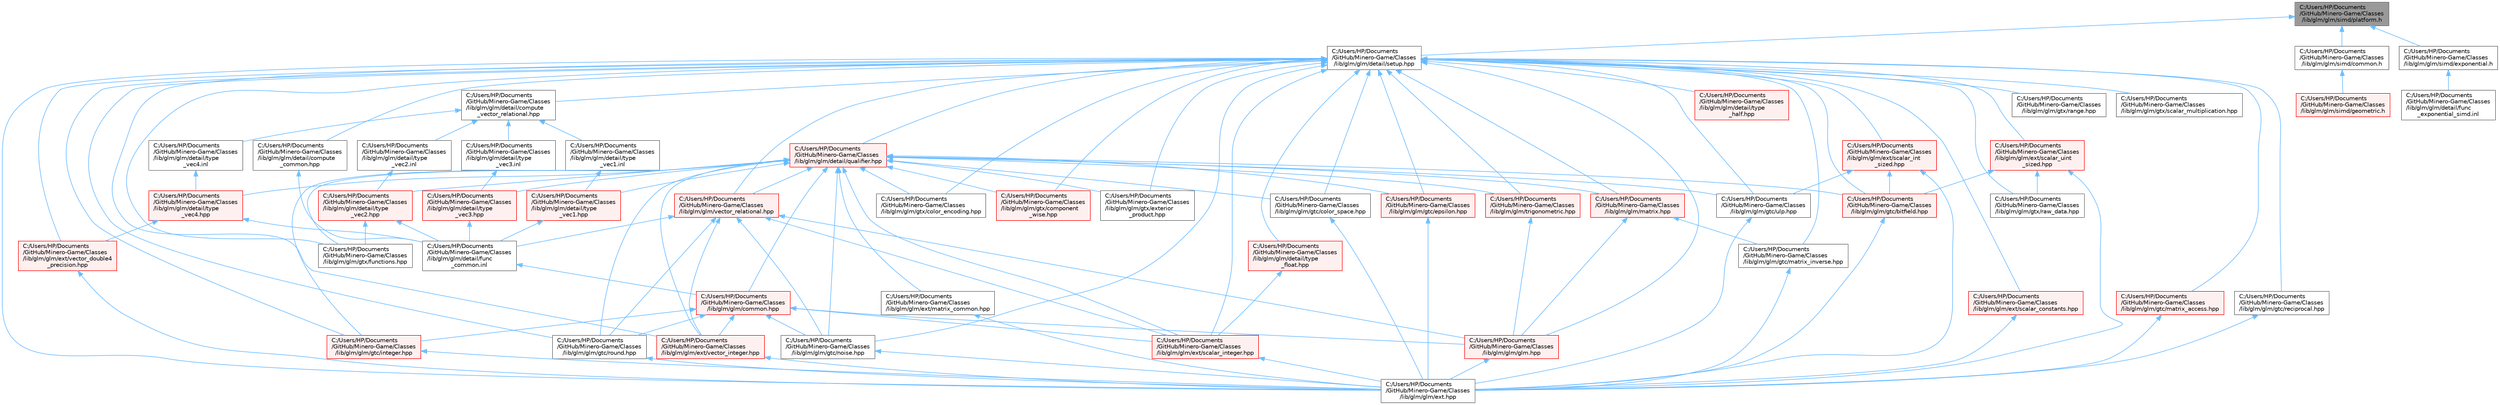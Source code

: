 digraph "C:/Users/HP/Documents/GitHub/Minero-Game/Classes/lib/glm/glm/simd/platform.h"
{
 // LATEX_PDF_SIZE
  bgcolor="transparent";
  edge [fontname=Helvetica,fontsize=10,labelfontname=Helvetica,labelfontsize=10];
  node [fontname=Helvetica,fontsize=10,shape=box,height=0.2,width=0.4];
  Node1 [id="Node000001",label="C:/Users/HP/Documents\l/GitHub/Minero-Game/Classes\l/lib/glm/glm/simd/platform.h",height=0.2,width=0.4,color="gray40", fillcolor="grey60", style="filled", fontcolor="black",tooltip=" "];
  Node1 -> Node2 [id="edge229_Node000001_Node000002",dir="back",color="steelblue1",style="solid",tooltip=" "];
  Node2 [id="Node000002",label="C:/Users/HP/Documents\l/GitHub/Minero-Game/Classes\l/lib/glm/glm/detail/setup.hpp",height=0.2,width=0.4,color="grey40", fillcolor="white", style="filled",URL="$_classes_2lib_2glm_2glm_2detail_2setup_8hpp.html",tooltip=" "];
  Node2 -> Node3 [id="edge230_Node000002_Node000003",dir="back",color="steelblue1",style="solid",tooltip=" "];
  Node3 [id="Node000003",label="C:/Users/HP/Documents\l/GitHub/Minero-Game/Classes\l/lib/glm/glm/detail/compute\l_common.hpp",height=0.2,width=0.4,color="grey40", fillcolor="white", style="filled",URL="$_classes_2lib_2glm_2glm_2detail_2compute__common_8hpp.html",tooltip=" "];
  Node3 -> Node4 [id="edge231_Node000003_Node000004",dir="back",color="steelblue1",style="solid",tooltip=" "];
  Node4 [id="Node000004",label="C:/Users/HP/Documents\l/GitHub/Minero-Game/Classes\l/lib/glm/glm/detail/func\l_common.inl",height=0.2,width=0.4,color="grey40", fillcolor="white", style="filled",URL="$_classes_2lib_2glm_2glm_2detail_2func__common_8inl.html",tooltip=" "];
  Node4 -> Node5 [id="edge232_Node000004_Node000005",dir="back",color="steelblue1",style="solid",tooltip=" "];
  Node5 [id="Node000005",label="C:/Users/HP/Documents\l/GitHub/Minero-Game/Classes\l/lib/glm/glm/common.hpp",height=0.2,width=0.4,color="red", fillcolor="#FFF0F0", style="filled",URL="$_classes_2lib_2glm_2glm_2common_8hpp.html",tooltip=" "];
  Node5 -> Node151 [id="edge233_Node000005_Node000151",dir="back",color="steelblue1",style="solid",tooltip=" "];
  Node151 [id="Node000151",label="C:/Users/HP/Documents\l/GitHub/Minero-Game/Classes\l/lib/glm/glm/ext/scalar_integer.hpp",height=0.2,width=0.4,color="red", fillcolor="#FFF0F0", style="filled",URL="$_classes_2lib_2glm_2glm_2ext_2scalar__integer_8hpp.html",tooltip=" "];
  Node151 -> Node8 [id="edge234_Node000151_Node000008",dir="back",color="steelblue1",style="solid",tooltip=" "];
  Node8 [id="Node000008",label="C:/Users/HP/Documents\l/GitHub/Minero-Game/Classes\l/lib/glm/glm/ext.hpp",height=0.2,width=0.4,color="grey40", fillcolor="white", style="filled",URL="$_classes_2lib_2glm_2glm_2ext_8hpp.html",tooltip=" "];
  Node5 -> Node153 [id="edge235_Node000005_Node000153",dir="back",color="steelblue1",style="solid",tooltip=" "];
  Node153 [id="Node000153",label="C:/Users/HP/Documents\l/GitHub/Minero-Game/Classes\l/lib/glm/glm/ext/vector_integer.hpp",height=0.2,width=0.4,color="red", fillcolor="#FFF0F0", style="filled",URL="$_classes_2lib_2glm_2glm_2ext_2vector__integer_8hpp.html",tooltip=" "];
  Node153 -> Node8 [id="edge236_Node000153_Node000008",dir="back",color="steelblue1",style="solid",tooltip=" "];
  Node5 -> Node21 [id="edge237_Node000005_Node000021",dir="back",color="steelblue1",style="solid",tooltip=" "];
  Node21 [id="Node000021",label="C:/Users/HP/Documents\l/GitHub/Minero-Game/Classes\l/lib/glm/glm/glm.hpp",height=0.2,width=0.4,color="red", fillcolor="#FFF0F0", style="filled",URL="$_classes_2lib_2glm_2glm_2glm_8hpp.html",tooltip=" "];
  Node21 -> Node8 [id="edge238_Node000021_Node000008",dir="back",color="steelblue1",style="solid",tooltip=" "];
  Node5 -> Node171 [id="edge239_Node000005_Node000171",dir="back",color="steelblue1",style="solid",tooltip=" "];
  Node171 [id="Node000171",label="C:/Users/HP/Documents\l/GitHub/Minero-Game/Classes\l/lib/glm/glm/gtc/integer.hpp",height=0.2,width=0.4,color="red", fillcolor="#FFF0F0", style="filled",URL="$_classes_2lib_2glm_2glm_2gtc_2integer_8hpp.html",tooltip=" "];
  Node171 -> Node8 [id="edge240_Node000171_Node000008",dir="back",color="steelblue1",style="solid",tooltip=" "];
  Node5 -> Node7 [id="edge241_Node000005_Node000007",dir="back",color="steelblue1",style="solid",tooltip=" "];
  Node7 [id="Node000007",label="C:/Users/HP/Documents\l/GitHub/Minero-Game/Classes\l/lib/glm/glm/gtc/noise.hpp",height=0.2,width=0.4,color="grey40", fillcolor="white", style="filled",URL="$_classes_2lib_2glm_2glm_2gtc_2noise_8hpp.html",tooltip=" "];
  Node7 -> Node8 [id="edge242_Node000007_Node000008",dir="back",color="steelblue1",style="solid",tooltip=" "];
  Node5 -> Node155 [id="edge243_Node000005_Node000155",dir="back",color="steelblue1",style="solid",tooltip=" "];
  Node155 [id="Node000155",label="C:/Users/HP/Documents\l/GitHub/Minero-Game/Classes\l/lib/glm/glm/gtc/round.hpp",height=0.2,width=0.4,color="grey40", fillcolor="white", style="filled",URL="$_classes_2lib_2glm_2glm_2gtc_2round_8hpp.html",tooltip=" "];
  Node155 -> Node8 [id="edge244_Node000155_Node000008",dir="back",color="steelblue1",style="solid",tooltip=" "];
  Node2 -> Node174 [id="edge245_Node000002_Node000174",dir="back",color="steelblue1",style="solid",tooltip=" "];
  Node174 [id="Node000174",label="C:/Users/HP/Documents\l/GitHub/Minero-Game/Classes\l/lib/glm/glm/detail/compute\l_vector_relational.hpp",height=0.2,width=0.4,color="grey40", fillcolor="white", style="filled",URL="$_classes_2lib_2glm_2glm_2detail_2compute__vector__relational_8hpp.html",tooltip=" "];
  Node174 -> Node175 [id="edge246_Node000174_Node000175",dir="back",color="steelblue1",style="solid",tooltip=" "];
  Node175 [id="Node000175",label="C:/Users/HP/Documents\l/GitHub/Minero-Game/Classes\l/lib/glm/glm/detail/type\l_vec1.inl",height=0.2,width=0.4,color="grey40", fillcolor="white", style="filled",URL="$_classes_2lib_2glm_2glm_2detail_2type__vec1_8inl.html",tooltip=" "];
  Node175 -> Node176 [id="edge247_Node000175_Node000176",dir="back",color="steelblue1",style="solid",tooltip=" "];
  Node176 [id="Node000176",label="C:/Users/HP/Documents\l/GitHub/Minero-Game/Classes\l/lib/glm/glm/detail/type\l_vec1.hpp",height=0.2,width=0.4,color="red", fillcolor="#FFF0F0", style="filled",URL="$_classes_2lib_2glm_2glm_2detail_2type__vec1_8hpp.html",tooltip=" "];
  Node176 -> Node4 [id="edge248_Node000176_Node000004",dir="back",color="steelblue1",style="solid",tooltip=" "];
  Node174 -> Node192 [id="edge249_Node000174_Node000192",dir="back",color="steelblue1",style="solid",tooltip=" "];
  Node192 [id="Node000192",label="C:/Users/HP/Documents\l/GitHub/Minero-Game/Classes\l/lib/glm/glm/detail/type\l_vec2.inl",height=0.2,width=0.4,color="grey40", fillcolor="white", style="filled",URL="$_classes_2lib_2glm_2glm_2detail_2type__vec2_8inl.html",tooltip=" "];
  Node192 -> Node193 [id="edge250_Node000192_Node000193",dir="back",color="steelblue1",style="solid",tooltip=" "];
  Node193 [id="Node000193",label="C:/Users/HP/Documents\l/GitHub/Minero-Game/Classes\l/lib/glm/glm/detail/type\l_vec2.hpp",height=0.2,width=0.4,color="red", fillcolor="#FFF0F0", style="filled",URL="$_classes_2lib_2glm_2glm_2detail_2type__vec2_8hpp.html",tooltip=" "];
  Node193 -> Node4 [id="edge251_Node000193_Node000004",dir="back",color="steelblue1",style="solid",tooltip=" "];
  Node193 -> Node180 [id="edge252_Node000193_Node000180",dir="back",color="steelblue1",style="solid",tooltip=" "];
  Node180 [id="Node000180",label="C:/Users/HP/Documents\l/GitHub/Minero-Game/Classes\l/lib/glm/glm/gtx/functions.hpp",height=0.2,width=0.4,color="grey40", fillcolor="white", style="filled",URL="$_classes_2lib_2glm_2glm_2gtx_2functions_8hpp.html",tooltip=" "];
  Node174 -> Node239 [id="edge253_Node000174_Node000239",dir="back",color="steelblue1",style="solid",tooltip=" "];
  Node239 [id="Node000239",label="C:/Users/HP/Documents\l/GitHub/Minero-Game/Classes\l/lib/glm/glm/detail/type\l_vec3.inl",height=0.2,width=0.4,color="grey40", fillcolor="white", style="filled",URL="$_classes_2lib_2glm_2glm_2detail_2type__vec3_8inl.html",tooltip=" "];
  Node239 -> Node240 [id="edge254_Node000239_Node000240",dir="back",color="steelblue1",style="solid",tooltip=" "];
  Node240 [id="Node000240",label="C:/Users/HP/Documents\l/GitHub/Minero-Game/Classes\l/lib/glm/glm/detail/type\l_vec3.hpp",height=0.2,width=0.4,color="red", fillcolor="#FFF0F0", style="filled",URL="$_classes_2lib_2glm_2glm_2detail_2type__vec3_8hpp.html",tooltip=" "];
  Node240 -> Node4 [id="edge255_Node000240_Node000004",dir="back",color="steelblue1",style="solid",tooltip=" "];
  Node174 -> Node273 [id="edge256_Node000174_Node000273",dir="back",color="steelblue1",style="solid",tooltip=" "];
  Node273 [id="Node000273",label="C:/Users/HP/Documents\l/GitHub/Minero-Game/Classes\l/lib/glm/glm/detail/type\l_vec4.inl",height=0.2,width=0.4,color="grey40", fillcolor="white", style="filled",URL="$_classes_2lib_2glm_2glm_2detail_2type__vec4_8inl.html",tooltip=" "];
  Node273 -> Node274 [id="edge257_Node000273_Node000274",dir="back",color="steelblue1",style="solid",tooltip=" "];
  Node274 [id="Node000274",label="C:/Users/HP/Documents\l/GitHub/Minero-Game/Classes\l/lib/glm/glm/detail/type\l_vec4.hpp",height=0.2,width=0.4,color="red", fillcolor="#FFF0F0", style="filled",URL="$_classes_2lib_2glm_2glm_2detail_2type__vec4_8hpp.html",tooltip=" "];
  Node274 -> Node4 [id="edge258_Node000274_Node000004",dir="back",color="steelblue1",style="solid",tooltip=" "];
  Node274 -> Node279 [id="edge259_Node000274_Node000279",dir="back",color="steelblue1",style="solid",tooltip=" "];
  Node279 [id="Node000279",label="C:/Users/HP/Documents\l/GitHub/Minero-Game/Classes\l/lib/glm/glm/ext/vector_double4\l_precision.hpp",height=0.2,width=0.4,color="red", fillcolor="#FFF0F0", style="filled",URL="$_classes_2lib_2glm_2glm_2ext_2vector__double4__precision_8hpp.html",tooltip=" "];
  Node279 -> Node8 [id="edge260_Node000279_Node000008",dir="back",color="steelblue1",style="solid",tooltip=" "];
  Node2 -> Node286 [id="edge261_Node000002_Node000286",dir="back",color="steelblue1",style="solid",tooltip=" "];
  Node286 [id="Node000286",label="C:/Users/HP/Documents\l/GitHub/Minero-Game/Classes\l/lib/glm/glm/detail/qualifier.hpp",height=0.2,width=0.4,color="red", fillcolor="#FFF0F0", style="filled",URL="$_classes_2lib_2glm_2glm_2detail_2qualifier_8hpp.html",tooltip=" "];
  Node286 -> Node5 [id="edge262_Node000286_Node000005",dir="back",color="steelblue1",style="solid",tooltip=" "];
  Node286 -> Node176 [id="edge263_Node000286_Node000176",dir="back",color="steelblue1",style="solid",tooltip=" "];
  Node286 -> Node193 [id="edge264_Node000286_Node000193",dir="back",color="steelblue1",style="solid",tooltip=" "];
  Node286 -> Node240 [id="edge265_Node000286_Node000240",dir="back",color="steelblue1",style="solid",tooltip=" "];
  Node286 -> Node274 [id="edge266_Node000286_Node000274",dir="back",color="steelblue1",style="solid",tooltip=" "];
  Node286 -> Node128 [id="edge267_Node000286_Node000128",dir="back",color="steelblue1",style="solid",tooltip=" "];
  Node128 [id="Node000128",label="C:/Users/HP/Documents\l/GitHub/Minero-Game/Classes\l/lib/glm/glm/ext/matrix_common.hpp",height=0.2,width=0.4,color="grey40", fillcolor="white", style="filled",URL="$_classes_2lib_2glm_2glm_2ext_2matrix__common_8hpp.html",tooltip=" "];
  Node128 -> Node8 [id="edge268_Node000128_Node000008",dir="back",color="steelblue1",style="solid",tooltip=" "];
  Node286 -> Node151 [id="edge269_Node000286_Node000151",dir="back",color="steelblue1",style="solid",tooltip=" "];
  Node286 -> Node153 [id="edge270_Node000286_Node000153",dir="back",color="steelblue1",style="solid",tooltip=" "];
  Node286 -> Node91 [id="edge271_Node000286_Node000091",dir="back",color="steelblue1",style="solid",tooltip=" "];
  Node91 [id="Node000091",label="C:/Users/HP/Documents\l/GitHub/Minero-Game/Classes\l/lib/glm/glm/gtc/bitfield.hpp",height=0.2,width=0.4,color="red", fillcolor="#FFF0F0", style="filled",URL="$_classes_2lib_2glm_2glm_2gtc_2bitfield_8hpp.html",tooltip=" "];
  Node91 -> Node8 [id="edge272_Node000091_Node000008",dir="back",color="steelblue1",style="solid",tooltip=" "];
  Node286 -> Node178 [id="edge273_Node000286_Node000178",dir="back",color="steelblue1",style="solid",tooltip=" "];
  Node178 [id="Node000178",label="C:/Users/HP/Documents\l/GitHub/Minero-Game/Classes\l/lib/glm/glm/gtc/color_space.hpp",height=0.2,width=0.4,color="grey40", fillcolor="white", style="filled",URL="$_classes_2lib_2glm_2glm_2gtc_2color__space_8hpp.html",tooltip=" "];
  Node178 -> Node8 [id="edge274_Node000178_Node000008",dir="back",color="steelblue1",style="solid",tooltip=" "];
  Node286 -> Node167 [id="edge275_Node000286_Node000167",dir="back",color="steelblue1",style="solid",tooltip=" "];
  Node167 [id="Node000167",label="C:/Users/HP/Documents\l/GitHub/Minero-Game/Classes\l/lib/glm/glm/gtc/epsilon.hpp",height=0.2,width=0.4,color="red", fillcolor="#FFF0F0", style="filled",URL="$_classes_2lib_2glm_2glm_2gtc_2epsilon_8hpp.html",tooltip=" "];
  Node167 -> Node8 [id="edge276_Node000167_Node000008",dir="back",color="steelblue1",style="solid",tooltip=" "];
  Node286 -> Node171 [id="edge277_Node000286_Node000171",dir="back",color="steelblue1",style="solid",tooltip=" "];
  Node286 -> Node7 [id="edge278_Node000286_Node000007",dir="back",color="steelblue1",style="solid",tooltip=" "];
  Node286 -> Node155 [id="edge279_Node000286_Node000155",dir="back",color="steelblue1",style="solid",tooltip=" "];
  Node286 -> Node162 [id="edge280_Node000286_Node000162",dir="back",color="steelblue1",style="solid",tooltip=" "];
  Node162 [id="Node000162",label="C:/Users/HP/Documents\l/GitHub/Minero-Game/Classes\l/lib/glm/glm/gtc/ulp.hpp",height=0.2,width=0.4,color="grey40", fillcolor="white", style="filled",URL="$_classes_2lib_2glm_2glm_2gtc_2ulp_8hpp.html",tooltip=" "];
  Node162 -> Node8 [id="edge281_Node000162_Node000008",dir="back",color="steelblue1",style="solid",tooltip=" "];
  Node286 -> Node263 [id="edge282_Node000286_Node000263",dir="back",color="steelblue1",style="solid",tooltip=" "];
  Node263 [id="Node000263",label="C:/Users/HP/Documents\l/GitHub/Minero-Game/Classes\l/lib/glm/glm/gtx/color_encoding.hpp",height=0.2,width=0.4,color="grey40", fillcolor="white", style="filled",URL="$_classes_2lib_2glm_2glm_2gtx_2color__encoding_8hpp.html",tooltip=" "];
  Node286 -> Node290 [id="edge283_Node000286_Node000290",dir="back",color="steelblue1",style="solid",tooltip=" "];
  Node290 [id="Node000290",label="C:/Users/HP/Documents\l/GitHub/Minero-Game/Classes\l/lib/glm/glm/gtx/component\l_wise.hpp",height=0.2,width=0.4,color="red", fillcolor="#FFF0F0", style="filled",URL="$_classes_2lib_2glm_2glm_2gtx_2component__wise_8hpp.html",tooltip=" "];
  Node286 -> Node291 [id="edge284_Node000286_Node000291",dir="back",color="steelblue1",style="solid",tooltip=" "];
  Node291 [id="Node000291",label="C:/Users/HP/Documents\l/GitHub/Minero-Game/Classes\l/lib/glm/glm/gtx/exterior\l_product.hpp",height=0.2,width=0.4,color="grey40", fillcolor="white", style="filled",URL="$_classes_2lib_2glm_2glm_2gtx_2exterior__product_8hpp.html",tooltip=" "];
  Node286 -> Node180 [id="edge285_Node000286_Node000180",dir="back",color="steelblue1",style="solid",tooltip=" "];
  Node286 -> Node12 [id="edge286_Node000286_Node000012",dir="back",color="steelblue1",style="solid",tooltip=" "];
  Node12 [id="Node000012",label="C:/Users/HP/Documents\l/GitHub/Minero-Game/Classes\l/lib/glm/glm/matrix.hpp",height=0.2,width=0.4,color="red", fillcolor="#FFF0F0", style="filled",URL="$_classes_2lib_2glm_2glm_2matrix_8hpp.html",tooltip=" "];
  Node12 -> Node21 [id="edge287_Node000012_Node000021",dir="back",color="steelblue1",style="solid",tooltip=" "];
  Node12 -> Node76 [id="edge288_Node000012_Node000076",dir="back",color="steelblue1",style="solid",tooltip=" "];
  Node76 [id="Node000076",label="C:/Users/HP/Documents\l/GitHub/Minero-Game/Classes\l/lib/glm/glm/gtc/matrix_inverse.hpp",height=0.2,width=0.4,color="grey40", fillcolor="white", style="filled",URL="$_classes_2lib_2glm_2glm_2gtc_2matrix__inverse_8hpp.html",tooltip=" "];
  Node76 -> Node8 [id="edge289_Node000076_Node000008",dir="back",color="steelblue1",style="solid",tooltip=" "];
  Node286 -> Node293 [id="edge290_Node000286_Node000293",dir="back",color="steelblue1",style="solid",tooltip=" "];
  Node293 [id="Node000293",label="C:/Users/HP/Documents\l/GitHub/Minero-Game/Classes\l/lib/glm/glm/trigonometric.hpp",height=0.2,width=0.4,color="red", fillcolor="#FFF0F0", style="filled",URL="$_classes_2lib_2glm_2glm_2trigonometric_8hpp.html",tooltip=" "];
  Node293 -> Node21 [id="edge291_Node000293_Node000021",dir="back",color="steelblue1",style="solid",tooltip=" "];
  Node286 -> Node297 [id="edge292_Node000286_Node000297",dir="back",color="steelblue1",style="solid",tooltip=" "];
  Node297 [id="Node000297",label="C:/Users/HP/Documents\l/GitHub/Minero-Game/Classes\l/lib/glm/glm/vector_relational.hpp",height=0.2,width=0.4,color="red", fillcolor="#FFF0F0", style="filled",URL="$_classes_2lib_2glm_2glm_2vector__relational_8hpp.html",tooltip=" "];
  Node297 -> Node4 [id="edge293_Node000297_Node000004",dir="back",color="steelblue1",style="solid",tooltip=" "];
  Node297 -> Node151 [id="edge294_Node000297_Node000151",dir="back",color="steelblue1",style="solid",tooltip=" "];
  Node297 -> Node153 [id="edge295_Node000297_Node000153",dir="back",color="steelblue1",style="solid",tooltip=" "];
  Node297 -> Node21 [id="edge296_Node000297_Node000021",dir="back",color="steelblue1",style="solid",tooltip=" "];
  Node297 -> Node7 [id="edge297_Node000297_Node000007",dir="back",color="steelblue1",style="solid",tooltip=" "];
  Node297 -> Node155 [id="edge298_Node000297_Node000155",dir="back",color="steelblue1",style="solid",tooltip=" "];
  Node2 -> Node300 [id="edge299_Node000002_Node000300",dir="back",color="steelblue1",style="solid",tooltip=" "];
  Node300 [id="Node000300",label="C:/Users/HP/Documents\l/GitHub/Minero-Game/Classes\l/lib/glm/glm/detail/type\l_float.hpp",height=0.2,width=0.4,color="red", fillcolor="#FFF0F0", style="filled",URL="$_classes_2lib_2glm_2glm_2detail_2type__float_8hpp.html",tooltip=" "];
  Node300 -> Node151 [id="edge300_Node000300_Node000151",dir="back",color="steelblue1",style="solid",tooltip=" "];
  Node2 -> Node302 [id="edge301_Node000002_Node000302",dir="back",color="steelblue1",style="solid",tooltip=" "];
  Node302 [id="Node000302",label="C:/Users/HP/Documents\l/GitHub/Minero-Game/Classes\l/lib/glm/glm/detail/type\l_half.hpp",height=0.2,width=0.4,color="red", fillcolor="#FFF0F0", style="filled",URL="$_classes_2lib_2glm_2glm_2detail_2type__half_8hpp.html",tooltip=" "];
  Node2 -> Node8 [id="edge302_Node000002_Node000008",dir="back",color="steelblue1",style="solid",tooltip=" "];
  Node2 -> Node303 [id="edge303_Node000002_Node000303",dir="back",color="steelblue1",style="solid",tooltip=" "];
  Node303 [id="Node000303",label="C:/Users/HP/Documents\l/GitHub/Minero-Game/Classes\l/lib/glm/glm/ext/scalar_constants.hpp",height=0.2,width=0.4,color="red", fillcolor="#FFF0F0", style="filled",URL="$_classes_2lib_2glm_2glm_2ext_2scalar__constants_8hpp.html",tooltip=" "];
  Node303 -> Node8 [id="edge304_Node000303_Node000008",dir="back",color="steelblue1",style="solid",tooltip=" "];
  Node2 -> Node310 [id="edge305_Node000002_Node000310",dir="back",color="steelblue1",style="solid",tooltip=" "];
  Node310 [id="Node000310",label="C:/Users/HP/Documents\l/GitHub/Minero-Game/Classes\l/lib/glm/glm/ext/scalar_int\l_sized.hpp",height=0.2,width=0.4,color="red", fillcolor="#FFF0F0", style="filled",URL="$_classes_2lib_2glm_2glm_2ext_2scalar__int__sized_8hpp.html",tooltip=" "];
  Node310 -> Node8 [id="edge306_Node000310_Node000008",dir="back",color="steelblue1",style="solid",tooltip=" "];
  Node310 -> Node91 [id="edge307_Node000310_Node000091",dir="back",color="steelblue1",style="solid",tooltip=" "];
  Node310 -> Node162 [id="edge308_Node000310_Node000162",dir="back",color="steelblue1",style="solid",tooltip=" "];
  Node2 -> Node151 [id="edge309_Node000002_Node000151",dir="back",color="steelblue1",style="solid",tooltip=" "];
  Node2 -> Node311 [id="edge310_Node000002_Node000311",dir="back",color="steelblue1",style="solid",tooltip=" "];
  Node311 [id="Node000311",label="C:/Users/HP/Documents\l/GitHub/Minero-Game/Classes\l/lib/glm/glm/ext/scalar_uint\l_sized.hpp",height=0.2,width=0.4,color="red", fillcolor="#FFF0F0", style="filled",URL="$_classes_2lib_2glm_2glm_2ext_2scalar__uint__sized_8hpp.html",tooltip=" "];
  Node311 -> Node8 [id="edge311_Node000311_Node000008",dir="back",color="steelblue1",style="solid",tooltip=" "];
  Node311 -> Node91 [id="edge312_Node000311_Node000091",dir="back",color="steelblue1",style="solid",tooltip=" "];
  Node311 -> Node312 [id="edge313_Node000311_Node000312",dir="back",color="steelblue1",style="solid",tooltip=" "];
  Node312 [id="Node000312",label="C:/Users/HP/Documents\l/GitHub/Minero-Game/Classes\l/lib/glm/glm/gtx/raw_data.hpp",height=0.2,width=0.4,color="grey40", fillcolor="white", style="filled",URL="$_classes_2lib_2glm_2glm_2gtx_2raw__data_8hpp.html",tooltip=" "];
  Node2 -> Node279 [id="edge314_Node000002_Node000279",dir="back",color="steelblue1",style="solid",tooltip=" "];
  Node2 -> Node153 [id="edge315_Node000002_Node000153",dir="back",color="steelblue1",style="solid",tooltip=" "];
  Node2 -> Node21 [id="edge316_Node000002_Node000021",dir="back",color="steelblue1",style="solid",tooltip=" "];
  Node2 -> Node91 [id="edge317_Node000002_Node000091",dir="back",color="steelblue1",style="solid",tooltip=" "];
  Node2 -> Node178 [id="edge318_Node000002_Node000178",dir="back",color="steelblue1",style="solid",tooltip=" "];
  Node2 -> Node167 [id="edge319_Node000002_Node000167",dir="back",color="steelblue1",style="solid",tooltip=" "];
  Node2 -> Node171 [id="edge320_Node000002_Node000171",dir="back",color="steelblue1",style="solid",tooltip=" "];
  Node2 -> Node313 [id="edge321_Node000002_Node000313",dir="back",color="steelblue1",style="solid",tooltip=" "];
  Node313 [id="Node000313",label="C:/Users/HP/Documents\l/GitHub/Minero-Game/Classes\l/lib/glm/glm/gtc/matrix_access.hpp",height=0.2,width=0.4,color="red", fillcolor="#FFF0F0", style="filled",URL="$_classes_2lib_2glm_2glm_2gtc_2matrix__access_8hpp.html",tooltip=" "];
  Node313 -> Node8 [id="edge322_Node000313_Node000008",dir="back",color="steelblue1",style="solid",tooltip=" "];
  Node2 -> Node76 [id="edge323_Node000002_Node000076",dir="back",color="steelblue1",style="solid",tooltip=" "];
  Node2 -> Node7 [id="edge324_Node000002_Node000007",dir="back",color="steelblue1",style="solid",tooltip=" "];
  Node2 -> Node295 [id="edge325_Node000002_Node000295",dir="back",color="steelblue1",style="solid",tooltip=" "];
  Node295 [id="Node000295",label="C:/Users/HP/Documents\l/GitHub/Minero-Game/Classes\l/lib/glm/glm/gtc/reciprocal.hpp",height=0.2,width=0.4,color="grey40", fillcolor="white", style="filled",URL="$_classes_2lib_2glm_2glm_2gtc_2reciprocal_8hpp.html",tooltip=" "];
  Node295 -> Node8 [id="edge326_Node000295_Node000008",dir="back",color="steelblue1",style="solid",tooltip=" "];
  Node2 -> Node155 [id="edge327_Node000002_Node000155",dir="back",color="steelblue1",style="solid",tooltip=" "];
  Node2 -> Node162 [id="edge328_Node000002_Node000162",dir="back",color="steelblue1",style="solid",tooltip=" "];
  Node2 -> Node263 [id="edge329_Node000002_Node000263",dir="back",color="steelblue1",style="solid",tooltip=" "];
  Node2 -> Node290 [id="edge330_Node000002_Node000290",dir="back",color="steelblue1",style="solid",tooltip=" "];
  Node2 -> Node291 [id="edge331_Node000002_Node000291",dir="back",color="steelblue1",style="solid",tooltip=" "];
  Node2 -> Node180 [id="edge332_Node000002_Node000180",dir="back",color="steelblue1",style="solid",tooltip=" "];
  Node2 -> Node79 [id="edge333_Node000002_Node000079",dir="back",color="steelblue1",style="solid",tooltip=" "];
  Node79 [id="Node000079",label="C:/Users/HP/Documents\l/GitHub/Minero-Game/Classes\l/lib/glm/glm/gtx/range.hpp",height=0.2,width=0.4,color="grey40", fillcolor="white", style="filled",URL="$_classes_2lib_2glm_2glm_2gtx_2range_8hpp.html",tooltip=" "];
  Node2 -> Node312 [id="edge334_Node000002_Node000312",dir="back",color="steelblue1",style="solid",tooltip=" "];
  Node2 -> Node80 [id="edge335_Node000002_Node000080",dir="back",color="steelblue1",style="solid",tooltip=" "];
  Node80 [id="Node000080",label="C:/Users/HP/Documents\l/GitHub/Minero-Game/Classes\l/lib/glm/glm/gtx/scalar_multiplication.hpp",height=0.2,width=0.4,color="grey40", fillcolor="white", style="filled",URL="$_classes_2lib_2glm_2glm_2gtx_2scalar__multiplication_8hpp.html",tooltip=" "];
  Node2 -> Node12 [id="edge336_Node000002_Node000012",dir="back",color="steelblue1",style="solid",tooltip=" "];
  Node2 -> Node293 [id="edge337_Node000002_Node000293",dir="back",color="steelblue1",style="solid",tooltip=" "];
  Node2 -> Node297 [id="edge338_Node000002_Node000297",dir="back",color="steelblue1",style="solid",tooltip=" "];
  Node1 -> Node314 [id="edge339_Node000001_Node000314",dir="back",color="steelblue1",style="solid",tooltip=" "];
  Node314 [id="Node000314",label="C:/Users/HP/Documents\l/GitHub/Minero-Game/Classes\l/lib/glm/glm/simd/common.h",height=0.2,width=0.4,color="grey40", fillcolor="white", style="filled",URL="$_classes_2lib_2glm_2glm_2simd_2common_8h.html",tooltip=" "];
  Node314 -> Node315 [id="edge340_Node000314_Node000315",dir="back",color="steelblue1",style="solid",tooltip=" "];
  Node315 [id="Node000315",label="C:/Users/HP/Documents\l/GitHub/Minero-Game/Classes\l/lib/glm/glm/simd/geometric.h",height=0.2,width=0.4,color="red", fillcolor="#FFF0F0", style="filled",URL="$_classes_2lib_2glm_2glm_2simd_2geometric_8h.html",tooltip=" "];
  Node1 -> Node318 [id="edge341_Node000001_Node000318",dir="back",color="steelblue1",style="solid",tooltip=" "];
  Node318 [id="Node000318",label="C:/Users/HP/Documents\l/GitHub/Minero-Game/Classes\l/lib/glm/glm/simd/exponential.h",height=0.2,width=0.4,color="grey40", fillcolor="white", style="filled",URL="$_classes_2lib_2glm_2glm_2simd_2exponential_8h.html",tooltip=" "];
  Node318 -> Node319 [id="edge342_Node000318_Node000319",dir="back",color="steelblue1",style="solid",tooltip=" "];
  Node319 [id="Node000319",label="C:/Users/HP/Documents\l/GitHub/Minero-Game/Classes\l/lib/glm/glm/detail/func\l_exponential_simd.inl",height=0.2,width=0.4,color="grey40", fillcolor="white", style="filled",URL="$_classes_2lib_2glm_2glm_2detail_2func__exponential__simd_8inl.html",tooltip=" "];
}
